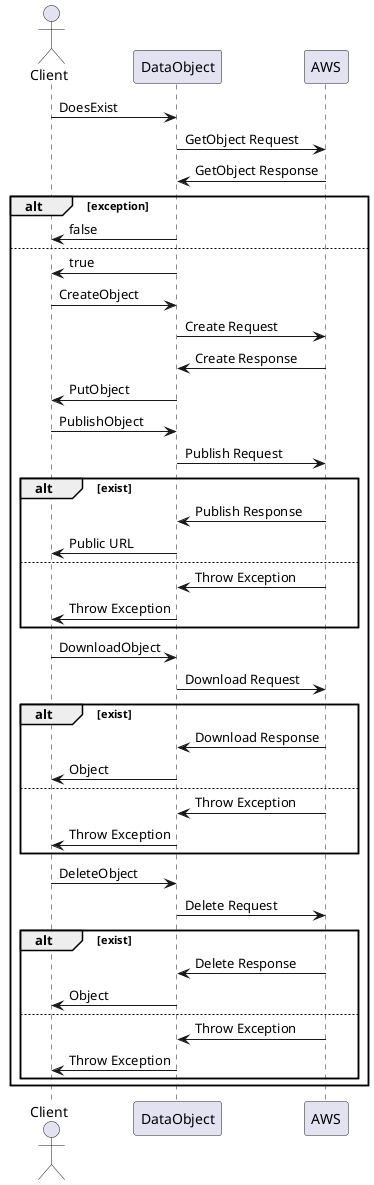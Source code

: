 @startuml AllDataObjectHelper
actor Client
participant "DataObject" as App
participant "AWS" as AWS

Client -> App: DoesExist


App -> AWS: GetObject Request
AWS -> App: GetObject Response
alt exception
App -> Client: false
else
App -> Client: true
Client -> App: CreateObject
App -> AWS: Create Request
AWS -> App: Create Response
App -> Client: PutObject

Client -> App: PublishObject
App -> AWS: Publish Request

alt exist
  AWS -> App: Publish Response
  App -> Client: Public URL
else
  AWS -> App: Throw Exception
  App -> Client: Throw Exception
end


Client -> App: DownloadObject
App -> AWS: Download Request

alt exist
AWS -> App: Download Response
App -> Client: Object
else
AWS -> App: Throw Exception
App -> Client: Throw Exception
end

Client -> App: DeleteObject
App -> AWS: Delete Request

alt exist
AWS -> App: Delete Response
App -> Client: Object
else
AWS -> App: Throw Exception
App -> Client: Throw Exception
end

end
@enduml